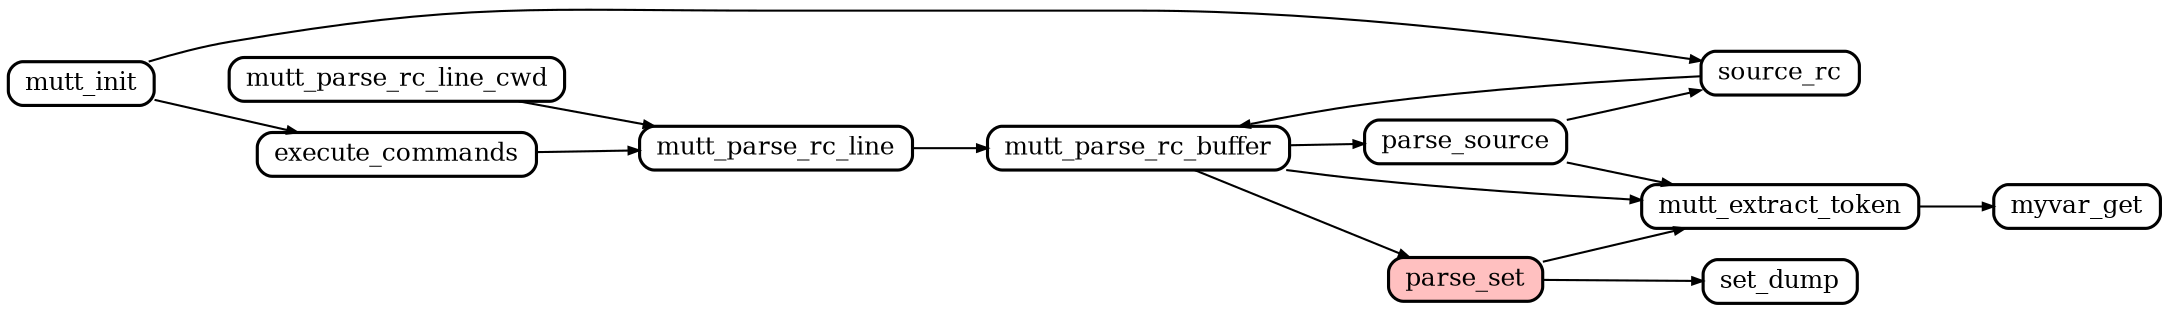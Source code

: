 digraph callgraph {
	graph [
		rankdir="LR"
		nodesep="0.2"
		ranksep="0.5"
		compound="true"
	]

	node [
		shape="Mrecord"
		fontsize="12"
		fillcolor="#ffffff"
		style="filled"
		height="0.2"
		penwidth="1.5"
		color="black"
	]

	edge [
		penwidth="1.0"
		arrowsize="0.5"
	]
	node [ fillcolor="#ffc0c0" ]
	parse_set

	node [ fillcolor="#ffffff" ]
	execute_commands -> mutt_parse_rc_line
	mutt_extract_token -> myvar_get
	mutt_init -> execute_commands
	mutt_init -> source_rc
	mutt_parse_rc_buffer -> mutt_extract_token
	mutt_parse_rc_buffer -> parse_set
	mutt_parse_rc_buffer -> parse_source
	mutt_parse_rc_line -> mutt_parse_rc_buffer
	mutt_parse_rc_line_cwd -> mutt_parse_rc_line
	parse_set -> mutt_extract_token
	parse_set -> set_dump
	parse_source -> mutt_extract_token
	parse_source -> source_rc
	source_rc -> mutt_parse_rc_buffer

}
